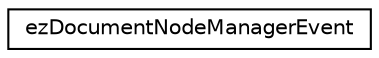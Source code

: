 digraph "Graphical Class Hierarchy"
{
 // LATEX_PDF_SIZE
  edge [fontname="Helvetica",fontsize="10",labelfontname="Helvetica",labelfontsize="10"];
  node [fontname="Helvetica",fontsize="10",shape=record];
  rankdir="LR";
  Node0 [label="ezDocumentNodeManagerEvent",height=0.2,width=0.4,color="black", fillcolor="white", style="filled",URL="$d6/dc8/structez_document_node_manager_event.htm",tooltip=" "];
}
